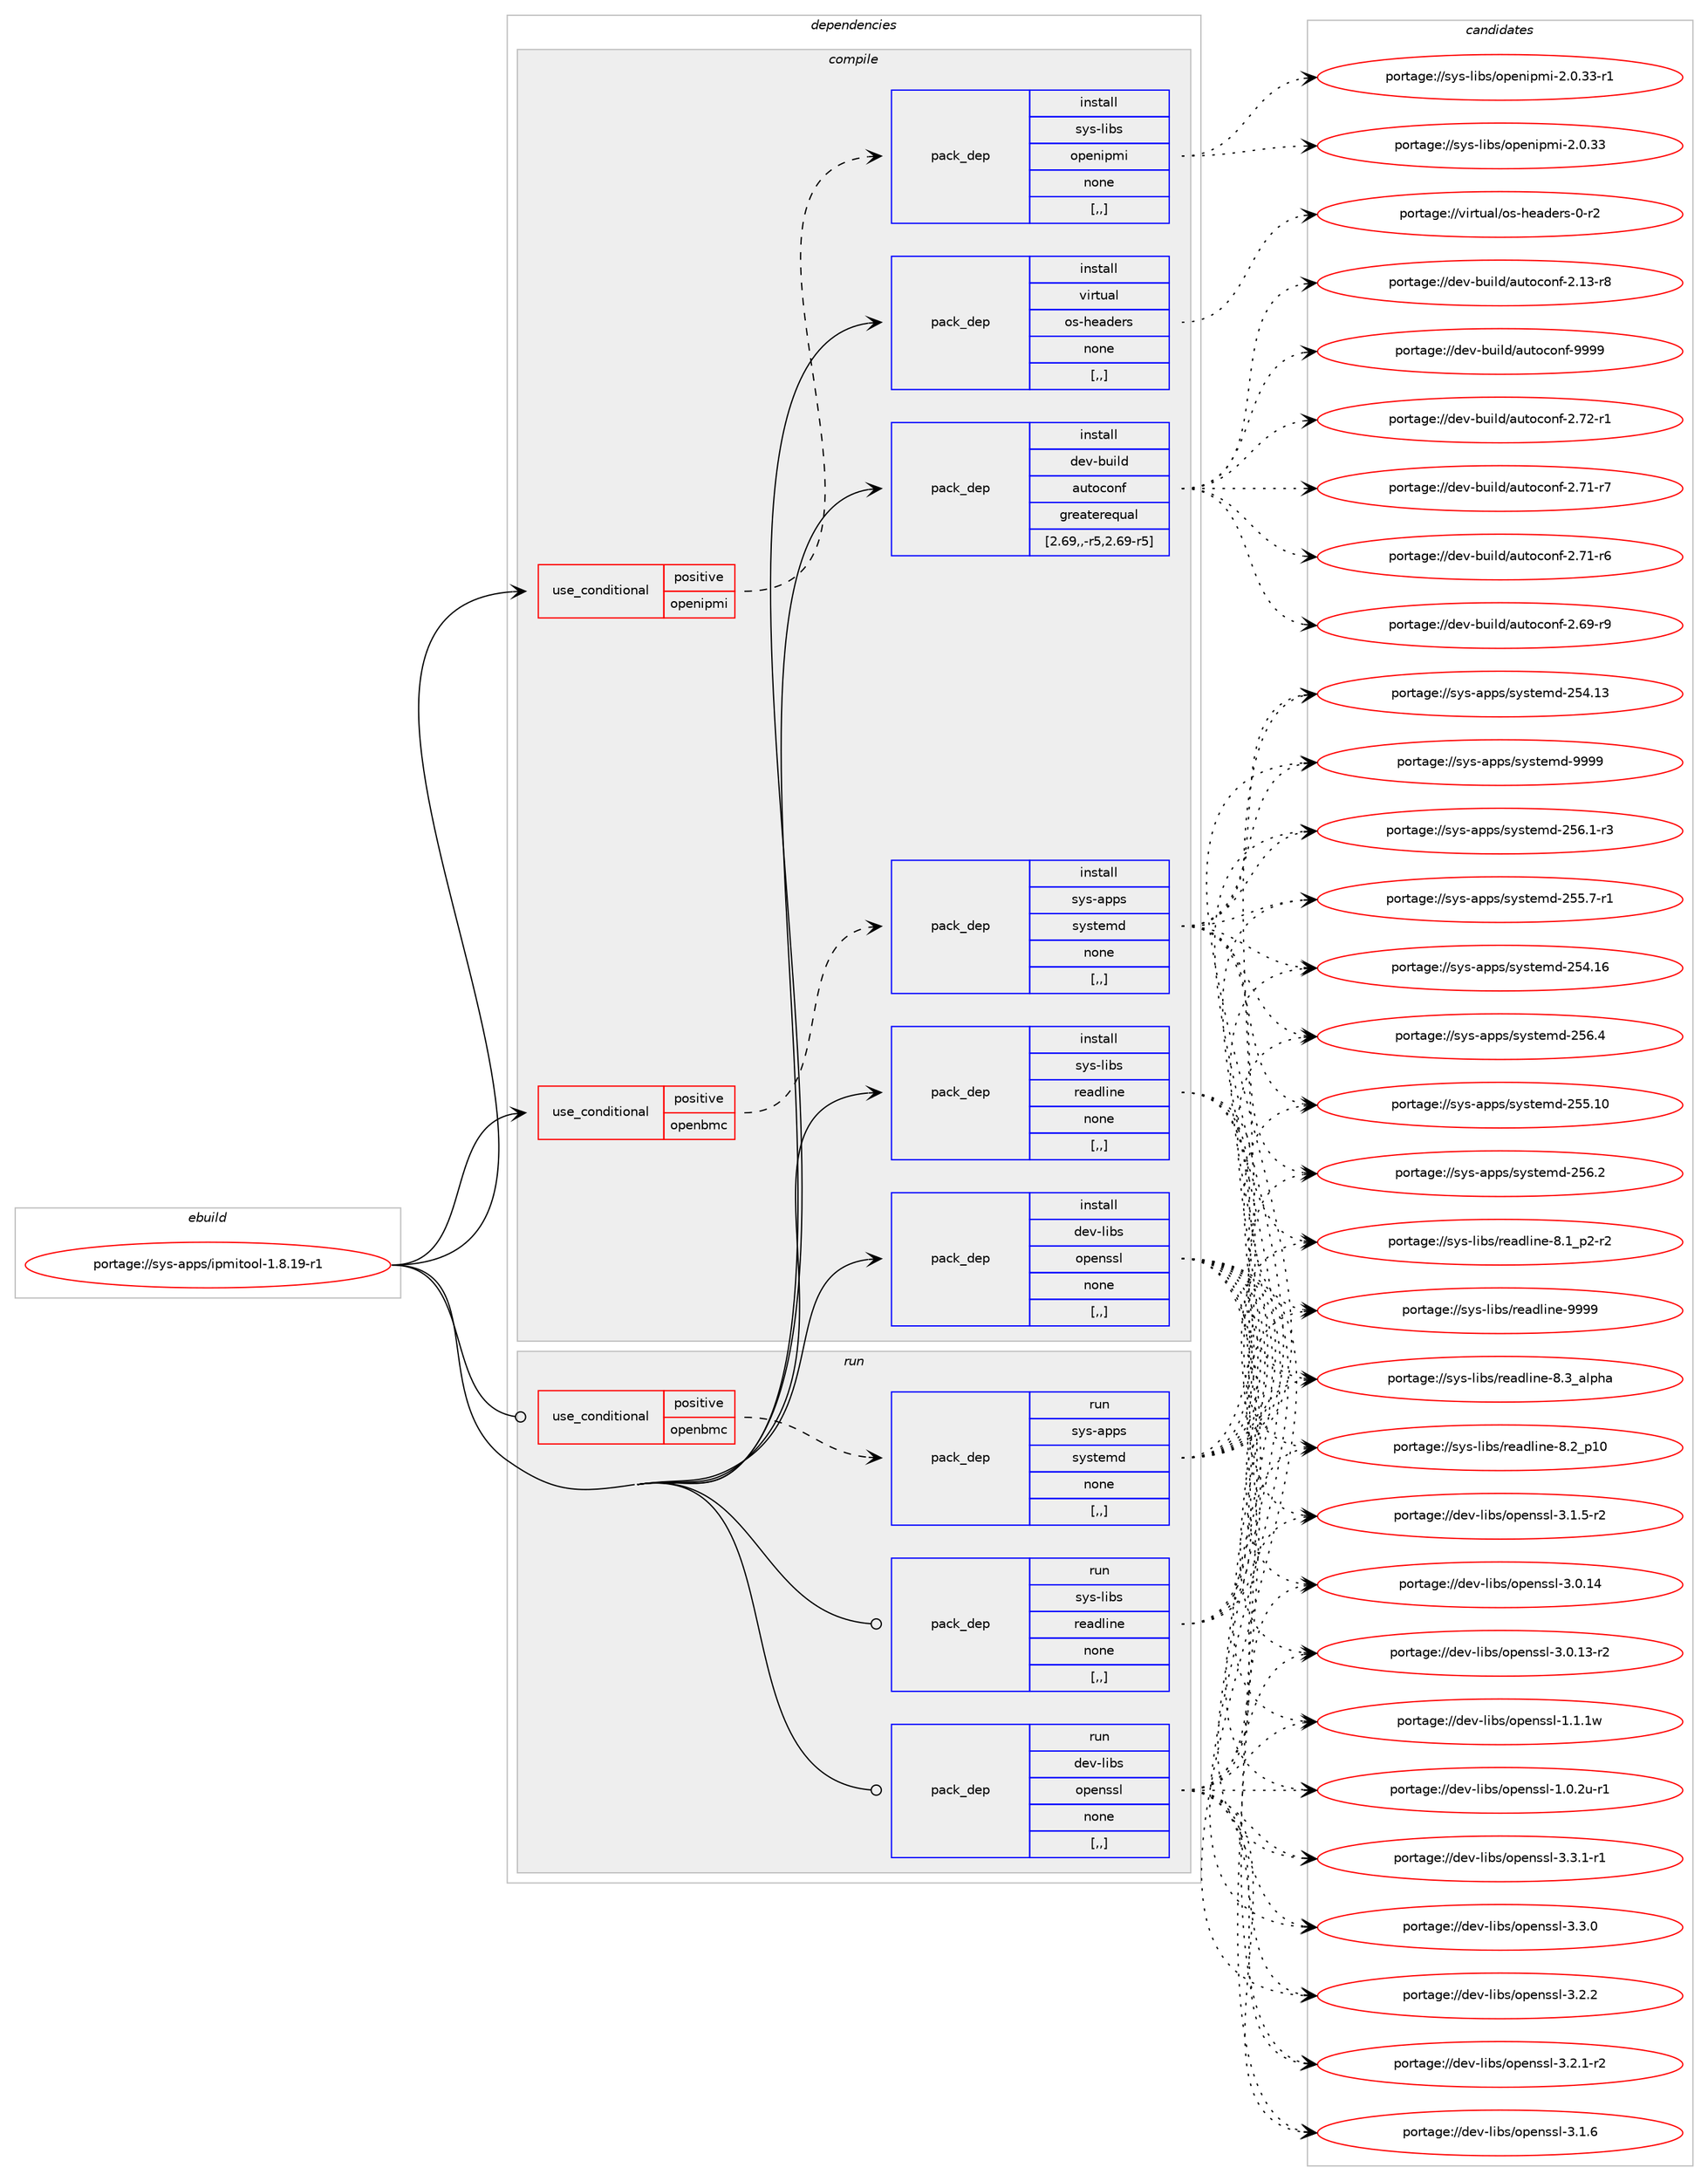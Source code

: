 digraph prolog {

# *************
# Graph options
# *************

newrank=true;
concentrate=true;
compound=true;
graph [rankdir=LR,fontname=Helvetica,fontsize=10,ranksep=1.5];#, ranksep=2.5, nodesep=0.2];
edge  [arrowhead=vee];
node  [fontname=Helvetica,fontsize=10];

# **********
# The ebuild
# **********

subgraph cluster_leftcol {
color=gray;
label=<<i>ebuild</i>>;
id [label="portage://sys-apps/ipmitool-1.8.19-r1", color=red, width=4, href="../sys-apps/ipmitool-1.8.19-r1.svg"];
}

# ****************
# The dependencies
# ****************

subgraph cluster_midcol {
color=gray;
label=<<i>dependencies</i>>;
subgraph cluster_compile {
fillcolor="#eeeeee";
style=filled;
label=<<i>compile</i>>;
subgraph cond111245 {
dependency420990 [label=<<TABLE BORDER="0" CELLBORDER="1" CELLSPACING="0" CELLPADDING="4"><TR><TD ROWSPAN="3" CELLPADDING="10">use_conditional</TD></TR><TR><TD>positive</TD></TR><TR><TD>openbmc</TD></TR></TABLE>>, shape=none, color=red];
subgraph pack306823 {
dependency420991 [label=<<TABLE BORDER="0" CELLBORDER="1" CELLSPACING="0" CELLPADDING="4" WIDTH="220"><TR><TD ROWSPAN="6" CELLPADDING="30">pack_dep</TD></TR><TR><TD WIDTH="110">install</TD></TR><TR><TD>sys-apps</TD></TR><TR><TD>systemd</TD></TR><TR><TD>none</TD></TR><TR><TD>[,,]</TD></TR></TABLE>>, shape=none, color=blue];
}
dependency420990:e -> dependency420991:w [weight=20,style="dashed",arrowhead="vee"];
}
id:e -> dependency420990:w [weight=20,style="solid",arrowhead="vee"];
subgraph cond111246 {
dependency420992 [label=<<TABLE BORDER="0" CELLBORDER="1" CELLSPACING="0" CELLPADDING="4"><TR><TD ROWSPAN="3" CELLPADDING="10">use_conditional</TD></TR><TR><TD>positive</TD></TR><TR><TD>openipmi</TD></TR></TABLE>>, shape=none, color=red];
subgraph pack306824 {
dependency420993 [label=<<TABLE BORDER="0" CELLBORDER="1" CELLSPACING="0" CELLPADDING="4" WIDTH="220"><TR><TD ROWSPAN="6" CELLPADDING="30">pack_dep</TD></TR><TR><TD WIDTH="110">install</TD></TR><TR><TD>sys-libs</TD></TR><TR><TD>openipmi</TD></TR><TR><TD>none</TD></TR><TR><TD>[,,]</TD></TR></TABLE>>, shape=none, color=blue];
}
dependency420992:e -> dependency420993:w [weight=20,style="dashed",arrowhead="vee"];
}
id:e -> dependency420992:w [weight=20,style="solid",arrowhead="vee"];
subgraph pack306825 {
dependency420994 [label=<<TABLE BORDER="0" CELLBORDER="1" CELLSPACING="0" CELLPADDING="4" WIDTH="220"><TR><TD ROWSPAN="6" CELLPADDING="30">pack_dep</TD></TR><TR><TD WIDTH="110">install</TD></TR><TR><TD>dev-build</TD></TR><TR><TD>autoconf</TD></TR><TR><TD>greaterequal</TD></TR><TR><TD>[2.69,,-r5,2.69-r5]</TD></TR></TABLE>>, shape=none, color=blue];
}
id:e -> dependency420994:w [weight=20,style="solid",arrowhead="vee"];
subgraph pack306826 {
dependency420995 [label=<<TABLE BORDER="0" CELLBORDER="1" CELLSPACING="0" CELLPADDING="4" WIDTH="220"><TR><TD ROWSPAN="6" CELLPADDING="30">pack_dep</TD></TR><TR><TD WIDTH="110">install</TD></TR><TR><TD>dev-libs</TD></TR><TR><TD>openssl</TD></TR><TR><TD>none</TD></TR><TR><TD>[,,]</TD></TR></TABLE>>, shape=none, color=blue];
}
id:e -> dependency420995:w [weight=20,style="solid",arrowhead="vee"];
subgraph pack306827 {
dependency420996 [label=<<TABLE BORDER="0" CELLBORDER="1" CELLSPACING="0" CELLPADDING="4" WIDTH="220"><TR><TD ROWSPAN="6" CELLPADDING="30">pack_dep</TD></TR><TR><TD WIDTH="110">install</TD></TR><TR><TD>sys-libs</TD></TR><TR><TD>readline</TD></TR><TR><TD>none</TD></TR><TR><TD>[,,]</TD></TR></TABLE>>, shape=none, color=blue];
}
id:e -> dependency420996:w [weight=20,style="solid",arrowhead="vee"];
subgraph pack306828 {
dependency420997 [label=<<TABLE BORDER="0" CELLBORDER="1" CELLSPACING="0" CELLPADDING="4" WIDTH="220"><TR><TD ROWSPAN="6" CELLPADDING="30">pack_dep</TD></TR><TR><TD WIDTH="110">install</TD></TR><TR><TD>virtual</TD></TR><TR><TD>os-headers</TD></TR><TR><TD>none</TD></TR><TR><TD>[,,]</TD></TR></TABLE>>, shape=none, color=blue];
}
id:e -> dependency420997:w [weight=20,style="solid",arrowhead="vee"];
}
subgraph cluster_compileandrun {
fillcolor="#eeeeee";
style=filled;
label=<<i>compile and run</i>>;
}
subgraph cluster_run {
fillcolor="#eeeeee";
style=filled;
label=<<i>run</i>>;
subgraph cond111247 {
dependency420998 [label=<<TABLE BORDER="0" CELLBORDER="1" CELLSPACING="0" CELLPADDING="4"><TR><TD ROWSPAN="3" CELLPADDING="10">use_conditional</TD></TR><TR><TD>positive</TD></TR><TR><TD>openbmc</TD></TR></TABLE>>, shape=none, color=red];
subgraph pack306829 {
dependency420999 [label=<<TABLE BORDER="0" CELLBORDER="1" CELLSPACING="0" CELLPADDING="4" WIDTH="220"><TR><TD ROWSPAN="6" CELLPADDING="30">pack_dep</TD></TR><TR><TD WIDTH="110">run</TD></TR><TR><TD>sys-apps</TD></TR><TR><TD>systemd</TD></TR><TR><TD>none</TD></TR><TR><TD>[,,]</TD></TR></TABLE>>, shape=none, color=blue];
}
dependency420998:e -> dependency420999:w [weight=20,style="dashed",arrowhead="vee"];
}
id:e -> dependency420998:w [weight=20,style="solid",arrowhead="odot"];
subgraph pack306830 {
dependency421000 [label=<<TABLE BORDER="0" CELLBORDER="1" CELLSPACING="0" CELLPADDING="4" WIDTH="220"><TR><TD ROWSPAN="6" CELLPADDING="30">pack_dep</TD></TR><TR><TD WIDTH="110">run</TD></TR><TR><TD>dev-libs</TD></TR><TR><TD>openssl</TD></TR><TR><TD>none</TD></TR><TR><TD>[,,]</TD></TR></TABLE>>, shape=none, color=blue];
}
id:e -> dependency421000:w [weight=20,style="solid",arrowhead="odot"];
subgraph pack306831 {
dependency421001 [label=<<TABLE BORDER="0" CELLBORDER="1" CELLSPACING="0" CELLPADDING="4" WIDTH="220"><TR><TD ROWSPAN="6" CELLPADDING="30">pack_dep</TD></TR><TR><TD WIDTH="110">run</TD></TR><TR><TD>sys-libs</TD></TR><TR><TD>readline</TD></TR><TR><TD>none</TD></TR><TR><TD>[,,]</TD></TR></TABLE>>, shape=none, color=blue];
}
id:e -> dependency421001:w [weight=20,style="solid",arrowhead="odot"];
}
}

# **************
# The candidates
# **************

subgraph cluster_choices {
rank=same;
color=gray;
label=<<i>candidates</i>>;

subgraph choice306823 {
color=black;
nodesep=1;
choice1151211154597112112115471151211151161011091004557575757 [label="portage://sys-apps/systemd-9999", color=red, width=4,href="../sys-apps/systemd-9999.svg"];
choice115121115459711211211547115121115116101109100455053544652 [label="portage://sys-apps/systemd-256.4", color=red, width=4,href="../sys-apps/systemd-256.4.svg"];
choice115121115459711211211547115121115116101109100455053544650 [label="portage://sys-apps/systemd-256.2", color=red, width=4,href="../sys-apps/systemd-256.2.svg"];
choice1151211154597112112115471151211151161011091004550535446494511451 [label="portage://sys-apps/systemd-256.1-r3", color=red, width=4,href="../sys-apps/systemd-256.1-r3.svg"];
choice11512111545971121121154711512111511610110910045505353464948 [label="portage://sys-apps/systemd-255.10", color=red, width=4,href="../sys-apps/systemd-255.10.svg"];
choice1151211154597112112115471151211151161011091004550535346554511449 [label="portage://sys-apps/systemd-255.7-r1", color=red, width=4,href="../sys-apps/systemd-255.7-r1.svg"];
choice11512111545971121121154711512111511610110910045505352464954 [label="portage://sys-apps/systemd-254.16", color=red, width=4,href="../sys-apps/systemd-254.16.svg"];
choice11512111545971121121154711512111511610110910045505352464951 [label="portage://sys-apps/systemd-254.13", color=red, width=4,href="../sys-apps/systemd-254.13.svg"];
dependency420991:e -> choice1151211154597112112115471151211151161011091004557575757:w [style=dotted,weight="100"];
dependency420991:e -> choice115121115459711211211547115121115116101109100455053544652:w [style=dotted,weight="100"];
dependency420991:e -> choice115121115459711211211547115121115116101109100455053544650:w [style=dotted,weight="100"];
dependency420991:e -> choice1151211154597112112115471151211151161011091004550535446494511451:w [style=dotted,weight="100"];
dependency420991:e -> choice11512111545971121121154711512111511610110910045505353464948:w [style=dotted,weight="100"];
dependency420991:e -> choice1151211154597112112115471151211151161011091004550535346554511449:w [style=dotted,weight="100"];
dependency420991:e -> choice11512111545971121121154711512111511610110910045505352464954:w [style=dotted,weight="100"];
dependency420991:e -> choice11512111545971121121154711512111511610110910045505352464951:w [style=dotted,weight="100"];
}
subgraph choice306824 {
color=black;
nodesep=1;
choice115121115451081059811547111112101110105112109105455046484651514511449 [label="portage://sys-libs/openipmi-2.0.33-r1", color=red, width=4,href="../sys-libs/openipmi-2.0.33-r1.svg"];
choice11512111545108105981154711111210111010511210910545504648465151 [label="portage://sys-libs/openipmi-2.0.33", color=red, width=4,href="../sys-libs/openipmi-2.0.33.svg"];
dependency420993:e -> choice115121115451081059811547111112101110105112109105455046484651514511449:w [style=dotted,weight="100"];
dependency420993:e -> choice11512111545108105981154711111210111010511210910545504648465151:w [style=dotted,weight="100"];
}
subgraph choice306825 {
color=black;
nodesep=1;
choice10010111845981171051081004797117116111991111101024557575757 [label="portage://dev-build/autoconf-9999", color=red, width=4,href="../dev-build/autoconf-9999.svg"];
choice100101118459811710510810047971171161119911111010245504655504511449 [label="portage://dev-build/autoconf-2.72-r1", color=red, width=4,href="../dev-build/autoconf-2.72-r1.svg"];
choice100101118459811710510810047971171161119911111010245504655494511455 [label="portage://dev-build/autoconf-2.71-r7", color=red, width=4,href="../dev-build/autoconf-2.71-r7.svg"];
choice100101118459811710510810047971171161119911111010245504655494511454 [label="portage://dev-build/autoconf-2.71-r6", color=red, width=4,href="../dev-build/autoconf-2.71-r6.svg"];
choice100101118459811710510810047971171161119911111010245504654574511457 [label="portage://dev-build/autoconf-2.69-r9", color=red, width=4,href="../dev-build/autoconf-2.69-r9.svg"];
choice100101118459811710510810047971171161119911111010245504649514511456 [label="portage://dev-build/autoconf-2.13-r8", color=red, width=4,href="../dev-build/autoconf-2.13-r8.svg"];
dependency420994:e -> choice10010111845981171051081004797117116111991111101024557575757:w [style=dotted,weight="100"];
dependency420994:e -> choice100101118459811710510810047971171161119911111010245504655504511449:w [style=dotted,weight="100"];
dependency420994:e -> choice100101118459811710510810047971171161119911111010245504655494511455:w [style=dotted,weight="100"];
dependency420994:e -> choice100101118459811710510810047971171161119911111010245504655494511454:w [style=dotted,weight="100"];
dependency420994:e -> choice100101118459811710510810047971171161119911111010245504654574511457:w [style=dotted,weight="100"];
dependency420994:e -> choice100101118459811710510810047971171161119911111010245504649514511456:w [style=dotted,weight="100"];
}
subgraph choice306826 {
color=black;
nodesep=1;
choice1001011184510810598115471111121011101151151084551465146494511449 [label="portage://dev-libs/openssl-3.3.1-r1", color=red, width=4,href="../dev-libs/openssl-3.3.1-r1.svg"];
choice100101118451081059811547111112101110115115108455146514648 [label="portage://dev-libs/openssl-3.3.0", color=red, width=4,href="../dev-libs/openssl-3.3.0.svg"];
choice100101118451081059811547111112101110115115108455146504650 [label="portage://dev-libs/openssl-3.2.2", color=red, width=4,href="../dev-libs/openssl-3.2.2.svg"];
choice1001011184510810598115471111121011101151151084551465046494511450 [label="portage://dev-libs/openssl-3.2.1-r2", color=red, width=4,href="../dev-libs/openssl-3.2.1-r2.svg"];
choice100101118451081059811547111112101110115115108455146494654 [label="portage://dev-libs/openssl-3.1.6", color=red, width=4,href="../dev-libs/openssl-3.1.6.svg"];
choice1001011184510810598115471111121011101151151084551464946534511450 [label="portage://dev-libs/openssl-3.1.5-r2", color=red, width=4,href="../dev-libs/openssl-3.1.5-r2.svg"];
choice10010111845108105981154711111210111011511510845514648464952 [label="portage://dev-libs/openssl-3.0.14", color=red, width=4,href="../dev-libs/openssl-3.0.14.svg"];
choice100101118451081059811547111112101110115115108455146484649514511450 [label="portage://dev-libs/openssl-3.0.13-r2", color=red, width=4,href="../dev-libs/openssl-3.0.13-r2.svg"];
choice100101118451081059811547111112101110115115108454946494649119 [label="portage://dev-libs/openssl-1.1.1w", color=red, width=4,href="../dev-libs/openssl-1.1.1w.svg"];
choice1001011184510810598115471111121011101151151084549464846501174511449 [label="portage://dev-libs/openssl-1.0.2u-r1", color=red, width=4,href="../dev-libs/openssl-1.0.2u-r1.svg"];
dependency420995:e -> choice1001011184510810598115471111121011101151151084551465146494511449:w [style=dotted,weight="100"];
dependency420995:e -> choice100101118451081059811547111112101110115115108455146514648:w [style=dotted,weight="100"];
dependency420995:e -> choice100101118451081059811547111112101110115115108455146504650:w [style=dotted,weight="100"];
dependency420995:e -> choice1001011184510810598115471111121011101151151084551465046494511450:w [style=dotted,weight="100"];
dependency420995:e -> choice100101118451081059811547111112101110115115108455146494654:w [style=dotted,weight="100"];
dependency420995:e -> choice1001011184510810598115471111121011101151151084551464946534511450:w [style=dotted,weight="100"];
dependency420995:e -> choice10010111845108105981154711111210111011511510845514648464952:w [style=dotted,weight="100"];
dependency420995:e -> choice100101118451081059811547111112101110115115108455146484649514511450:w [style=dotted,weight="100"];
dependency420995:e -> choice100101118451081059811547111112101110115115108454946494649119:w [style=dotted,weight="100"];
dependency420995:e -> choice1001011184510810598115471111121011101151151084549464846501174511449:w [style=dotted,weight="100"];
}
subgraph choice306827 {
color=black;
nodesep=1;
choice115121115451081059811547114101971001081051101014557575757 [label="portage://sys-libs/readline-9999", color=red, width=4,href="../sys-libs/readline-9999.svg"];
choice1151211154510810598115471141019710010810511010145564651959710811210497 [label="portage://sys-libs/readline-8.3_alpha", color=red, width=4,href="../sys-libs/readline-8.3_alpha.svg"];
choice1151211154510810598115471141019710010810511010145564650951124948 [label="portage://sys-libs/readline-8.2_p10", color=red, width=4,href="../sys-libs/readline-8.2_p10.svg"];
choice115121115451081059811547114101971001081051101014556464995112504511450 [label="portage://sys-libs/readline-8.1_p2-r2", color=red, width=4,href="../sys-libs/readline-8.1_p2-r2.svg"];
dependency420996:e -> choice115121115451081059811547114101971001081051101014557575757:w [style=dotted,weight="100"];
dependency420996:e -> choice1151211154510810598115471141019710010810511010145564651959710811210497:w [style=dotted,weight="100"];
dependency420996:e -> choice1151211154510810598115471141019710010810511010145564650951124948:w [style=dotted,weight="100"];
dependency420996:e -> choice115121115451081059811547114101971001081051101014556464995112504511450:w [style=dotted,weight="100"];
}
subgraph choice306828 {
color=black;
nodesep=1;
choice1181051141161179710847111115451041019710010111411545484511450 [label="portage://virtual/os-headers-0-r2", color=red, width=4,href="../virtual/os-headers-0-r2.svg"];
dependency420997:e -> choice1181051141161179710847111115451041019710010111411545484511450:w [style=dotted,weight="100"];
}
subgraph choice306829 {
color=black;
nodesep=1;
choice1151211154597112112115471151211151161011091004557575757 [label="portage://sys-apps/systemd-9999", color=red, width=4,href="../sys-apps/systemd-9999.svg"];
choice115121115459711211211547115121115116101109100455053544652 [label="portage://sys-apps/systemd-256.4", color=red, width=4,href="../sys-apps/systemd-256.4.svg"];
choice115121115459711211211547115121115116101109100455053544650 [label="portage://sys-apps/systemd-256.2", color=red, width=4,href="../sys-apps/systemd-256.2.svg"];
choice1151211154597112112115471151211151161011091004550535446494511451 [label="portage://sys-apps/systemd-256.1-r3", color=red, width=4,href="../sys-apps/systemd-256.1-r3.svg"];
choice11512111545971121121154711512111511610110910045505353464948 [label="portage://sys-apps/systemd-255.10", color=red, width=4,href="../sys-apps/systemd-255.10.svg"];
choice1151211154597112112115471151211151161011091004550535346554511449 [label="portage://sys-apps/systemd-255.7-r1", color=red, width=4,href="../sys-apps/systemd-255.7-r1.svg"];
choice11512111545971121121154711512111511610110910045505352464954 [label="portage://sys-apps/systemd-254.16", color=red, width=4,href="../sys-apps/systemd-254.16.svg"];
choice11512111545971121121154711512111511610110910045505352464951 [label="portage://sys-apps/systemd-254.13", color=red, width=4,href="../sys-apps/systemd-254.13.svg"];
dependency420999:e -> choice1151211154597112112115471151211151161011091004557575757:w [style=dotted,weight="100"];
dependency420999:e -> choice115121115459711211211547115121115116101109100455053544652:w [style=dotted,weight="100"];
dependency420999:e -> choice115121115459711211211547115121115116101109100455053544650:w [style=dotted,weight="100"];
dependency420999:e -> choice1151211154597112112115471151211151161011091004550535446494511451:w [style=dotted,weight="100"];
dependency420999:e -> choice11512111545971121121154711512111511610110910045505353464948:w [style=dotted,weight="100"];
dependency420999:e -> choice1151211154597112112115471151211151161011091004550535346554511449:w [style=dotted,weight="100"];
dependency420999:e -> choice11512111545971121121154711512111511610110910045505352464954:w [style=dotted,weight="100"];
dependency420999:e -> choice11512111545971121121154711512111511610110910045505352464951:w [style=dotted,weight="100"];
}
subgraph choice306830 {
color=black;
nodesep=1;
choice1001011184510810598115471111121011101151151084551465146494511449 [label="portage://dev-libs/openssl-3.3.1-r1", color=red, width=4,href="../dev-libs/openssl-3.3.1-r1.svg"];
choice100101118451081059811547111112101110115115108455146514648 [label="portage://dev-libs/openssl-3.3.0", color=red, width=4,href="../dev-libs/openssl-3.3.0.svg"];
choice100101118451081059811547111112101110115115108455146504650 [label="portage://dev-libs/openssl-3.2.2", color=red, width=4,href="../dev-libs/openssl-3.2.2.svg"];
choice1001011184510810598115471111121011101151151084551465046494511450 [label="portage://dev-libs/openssl-3.2.1-r2", color=red, width=4,href="../dev-libs/openssl-3.2.1-r2.svg"];
choice100101118451081059811547111112101110115115108455146494654 [label="portage://dev-libs/openssl-3.1.6", color=red, width=4,href="../dev-libs/openssl-3.1.6.svg"];
choice1001011184510810598115471111121011101151151084551464946534511450 [label="portage://dev-libs/openssl-3.1.5-r2", color=red, width=4,href="../dev-libs/openssl-3.1.5-r2.svg"];
choice10010111845108105981154711111210111011511510845514648464952 [label="portage://dev-libs/openssl-3.0.14", color=red, width=4,href="../dev-libs/openssl-3.0.14.svg"];
choice100101118451081059811547111112101110115115108455146484649514511450 [label="portage://dev-libs/openssl-3.0.13-r2", color=red, width=4,href="../dev-libs/openssl-3.0.13-r2.svg"];
choice100101118451081059811547111112101110115115108454946494649119 [label="portage://dev-libs/openssl-1.1.1w", color=red, width=4,href="../dev-libs/openssl-1.1.1w.svg"];
choice1001011184510810598115471111121011101151151084549464846501174511449 [label="portage://dev-libs/openssl-1.0.2u-r1", color=red, width=4,href="../dev-libs/openssl-1.0.2u-r1.svg"];
dependency421000:e -> choice1001011184510810598115471111121011101151151084551465146494511449:w [style=dotted,weight="100"];
dependency421000:e -> choice100101118451081059811547111112101110115115108455146514648:w [style=dotted,weight="100"];
dependency421000:e -> choice100101118451081059811547111112101110115115108455146504650:w [style=dotted,weight="100"];
dependency421000:e -> choice1001011184510810598115471111121011101151151084551465046494511450:w [style=dotted,weight="100"];
dependency421000:e -> choice100101118451081059811547111112101110115115108455146494654:w [style=dotted,weight="100"];
dependency421000:e -> choice1001011184510810598115471111121011101151151084551464946534511450:w [style=dotted,weight="100"];
dependency421000:e -> choice10010111845108105981154711111210111011511510845514648464952:w [style=dotted,weight="100"];
dependency421000:e -> choice100101118451081059811547111112101110115115108455146484649514511450:w [style=dotted,weight="100"];
dependency421000:e -> choice100101118451081059811547111112101110115115108454946494649119:w [style=dotted,weight="100"];
dependency421000:e -> choice1001011184510810598115471111121011101151151084549464846501174511449:w [style=dotted,weight="100"];
}
subgraph choice306831 {
color=black;
nodesep=1;
choice115121115451081059811547114101971001081051101014557575757 [label="portage://sys-libs/readline-9999", color=red, width=4,href="../sys-libs/readline-9999.svg"];
choice1151211154510810598115471141019710010810511010145564651959710811210497 [label="portage://sys-libs/readline-8.3_alpha", color=red, width=4,href="../sys-libs/readline-8.3_alpha.svg"];
choice1151211154510810598115471141019710010810511010145564650951124948 [label="portage://sys-libs/readline-8.2_p10", color=red, width=4,href="../sys-libs/readline-8.2_p10.svg"];
choice115121115451081059811547114101971001081051101014556464995112504511450 [label="portage://sys-libs/readline-8.1_p2-r2", color=red, width=4,href="../sys-libs/readline-8.1_p2-r2.svg"];
dependency421001:e -> choice115121115451081059811547114101971001081051101014557575757:w [style=dotted,weight="100"];
dependency421001:e -> choice1151211154510810598115471141019710010810511010145564651959710811210497:w [style=dotted,weight="100"];
dependency421001:e -> choice1151211154510810598115471141019710010810511010145564650951124948:w [style=dotted,weight="100"];
dependency421001:e -> choice115121115451081059811547114101971001081051101014556464995112504511450:w [style=dotted,weight="100"];
}
}

}
